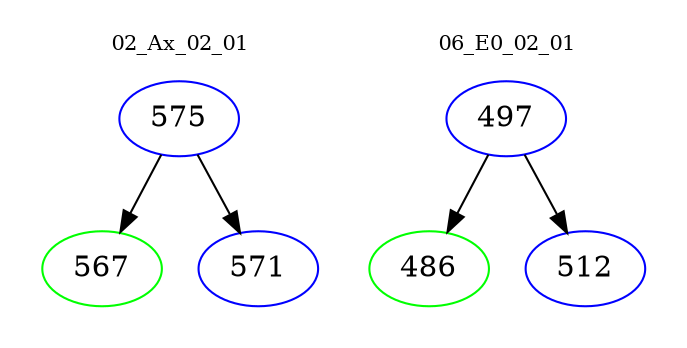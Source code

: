 digraph{
subgraph cluster_0 {
color = white
label = "02_Ax_02_01";
fontsize=10;
T0_575 [label="575", color="blue"]
T0_575 -> T0_567 [color="black"]
T0_567 [label="567", color="green"]
T0_575 -> T0_571 [color="black"]
T0_571 [label="571", color="blue"]
}
subgraph cluster_1 {
color = white
label = "06_E0_02_01";
fontsize=10;
T1_497 [label="497", color="blue"]
T1_497 -> T1_486 [color="black"]
T1_486 [label="486", color="green"]
T1_497 -> T1_512 [color="black"]
T1_512 [label="512", color="blue"]
}
}

